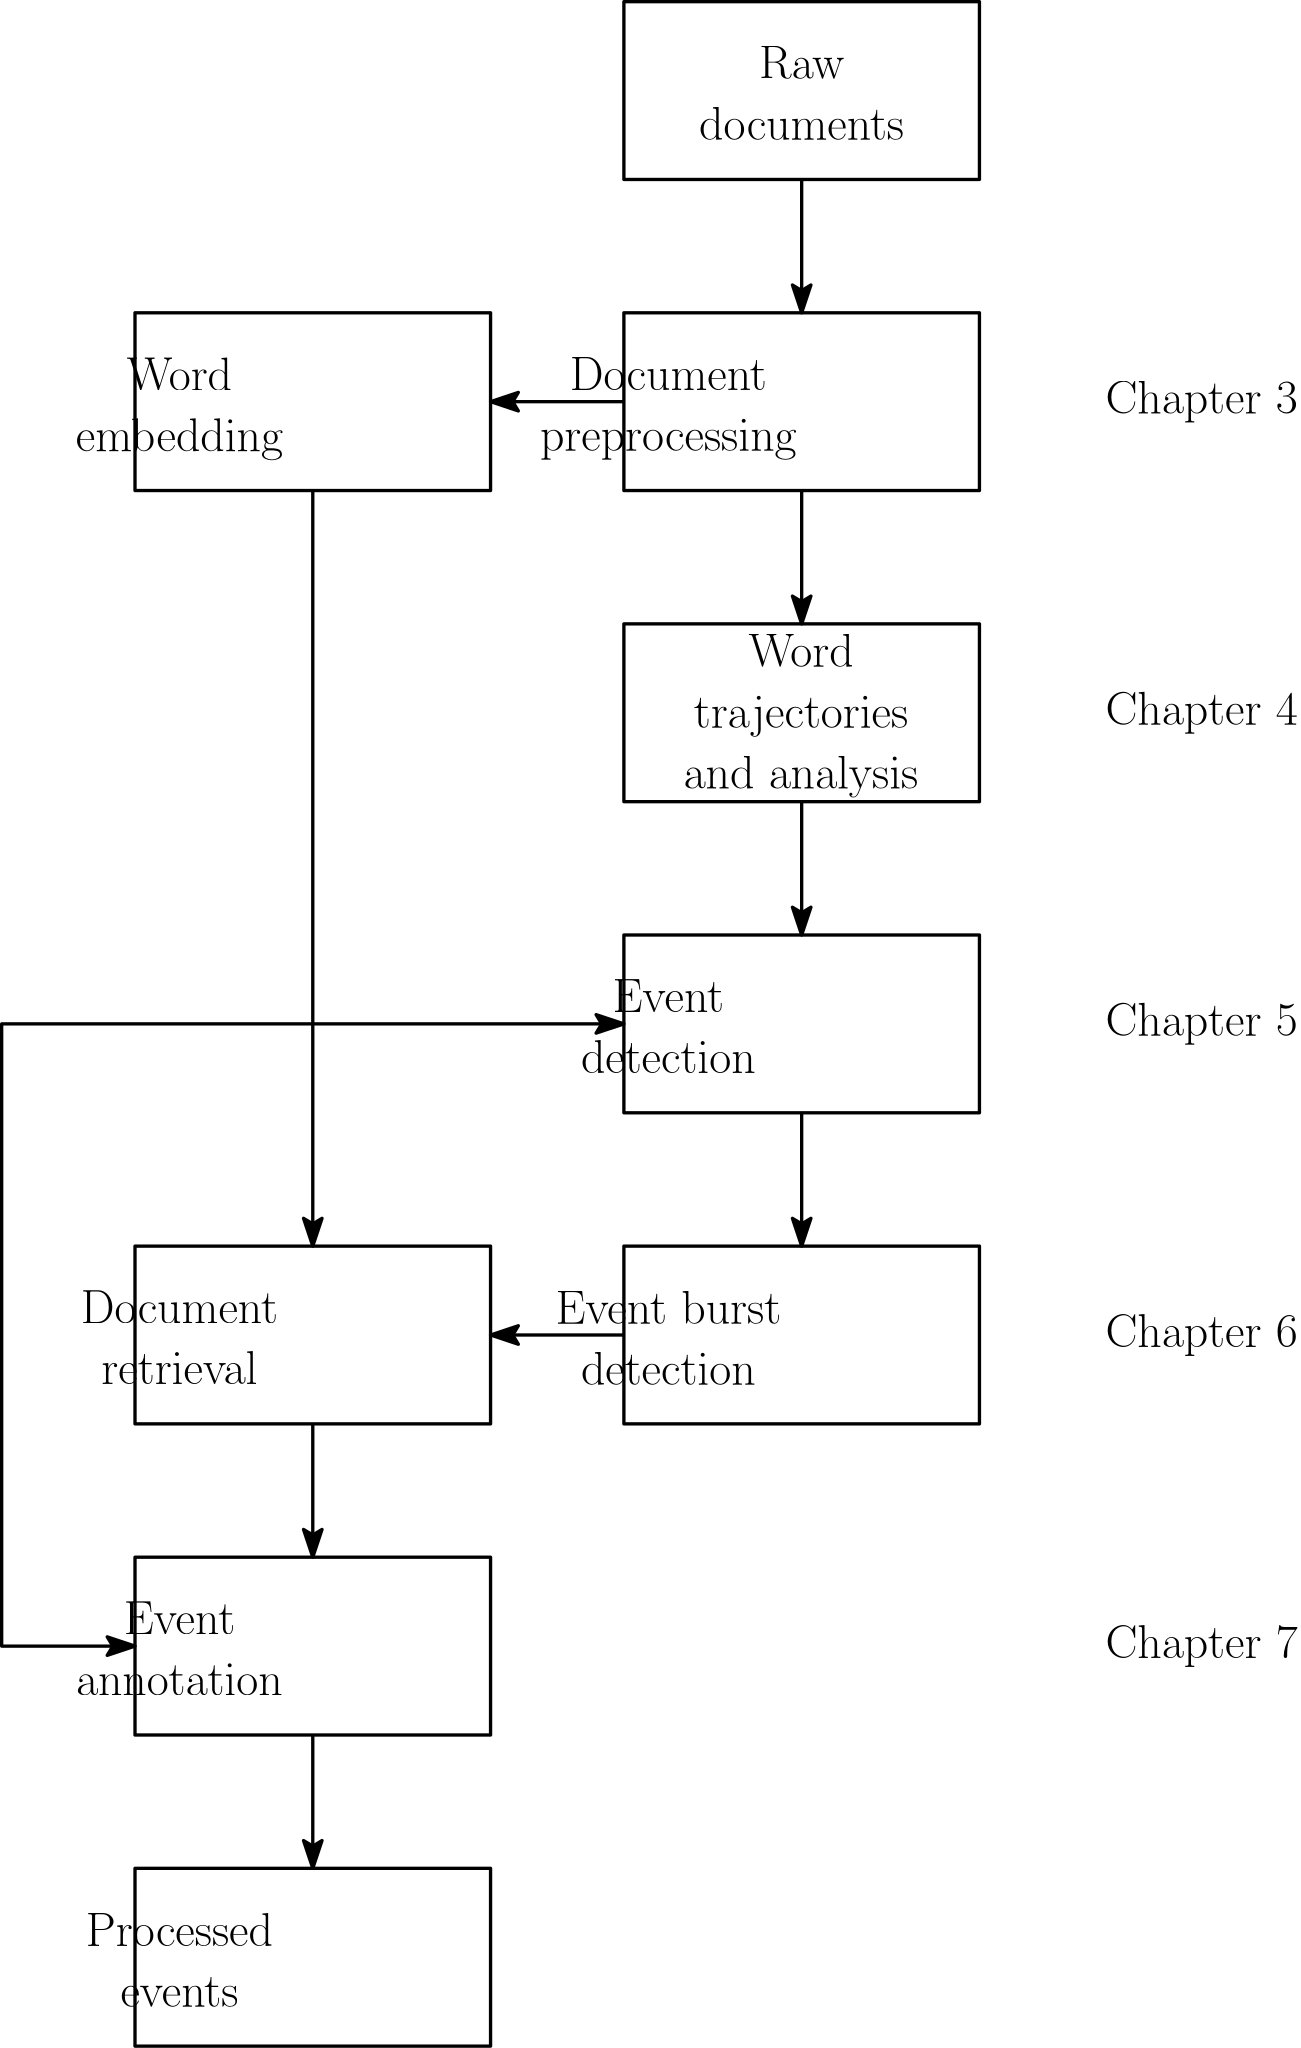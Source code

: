 <?xml version="1.0"?>
<!DOCTYPE ipe SYSTEM "ipe.dtd">
<ipe version="70206" creator="Ipe 7.2.7">
<info created="D:20170501212726" modified="D:20170530103625"/>
<ipestyle name="basic">
<symbol name="arrow/arc(spx)">
<path stroke="sym-stroke" fill="sym-stroke" pen="sym-pen">
0 0 m
-1 0.333 l
-1 -0.333 l
h
</path>
</symbol>
<symbol name="arrow/farc(spx)">
<path stroke="sym-stroke" fill="white" pen="sym-pen">
0 0 m
-1 0.333 l
-1 -0.333 l
h
</path>
</symbol>
<symbol name="arrow/ptarc(spx)">
<path stroke="sym-stroke" fill="sym-stroke" pen="sym-pen">
0 0 m
-1 0.333 l
-0.8 0 l
-1 -0.333 l
h
</path>
</symbol>
<symbol name="arrow/fptarc(spx)">
<path stroke="sym-stroke" fill="white" pen="sym-pen">
0 0 m
-1 0.333 l
-0.8 0 l
-1 -0.333 l
h
</path>
</symbol>
<symbol name="mark/circle(sx)" transformations="translations">
<path fill="sym-stroke">
0.6 0 0 0.6 0 0 e
0.4 0 0 0.4 0 0 e
</path>
</symbol>
<symbol name="mark/disk(sx)" transformations="translations">
<path fill="sym-stroke">
0.6 0 0 0.6 0 0 e
</path>
</symbol>
<symbol name="mark/fdisk(sfx)" transformations="translations">
<group>
<path fill="sym-fill">
0.5 0 0 0.5 0 0 e
</path>
<path fill="sym-stroke" fillrule="eofill">
0.6 0 0 0.6 0 0 e
0.4 0 0 0.4 0 0 e
</path>
</group>
</symbol>
<symbol name="mark/box(sx)" transformations="translations">
<path fill="sym-stroke" fillrule="eofill">
-0.6 -0.6 m
0.6 -0.6 l
0.6 0.6 l
-0.6 0.6 l
h
-0.4 -0.4 m
0.4 -0.4 l
0.4 0.4 l
-0.4 0.4 l
h
</path>
</symbol>
<symbol name="mark/square(sx)" transformations="translations">
<path fill="sym-stroke">
-0.6 -0.6 m
0.6 -0.6 l
0.6 0.6 l
-0.6 0.6 l
h
</path>
</symbol>
<symbol name="mark/fsquare(sfx)" transformations="translations">
<group>
<path fill="sym-fill">
-0.5 -0.5 m
0.5 -0.5 l
0.5 0.5 l
-0.5 0.5 l
h
</path>
<path fill="sym-stroke" fillrule="eofill">
-0.6 -0.6 m
0.6 -0.6 l
0.6 0.6 l
-0.6 0.6 l
h
-0.4 -0.4 m
0.4 -0.4 l
0.4 0.4 l
-0.4 0.4 l
h
</path>
</group>
</symbol>
<symbol name="mark/cross(sx)" transformations="translations">
<group>
<path fill="sym-stroke">
-0.43 -0.57 m
0.57 0.43 l
0.43 0.57 l
-0.57 -0.43 l
h
</path>
<path fill="sym-stroke">
-0.43 0.57 m
0.57 -0.43 l
0.43 -0.57 l
-0.57 0.43 l
h
</path>
</group>
</symbol>
<symbol name="arrow/fnormal(spx)">
<path stroke="sym-stroke" fill="white" pen="sym-pen">
0 0 m
-1 0.333 l
-1 -0.333 l
h
</path>
</symbol>
<symbol name="arrow/pointed(spx)">
<path stroke="sym-stroke" fill="sym-stroke" pen="sym-pen">
0 0 m
-1 0.333 l
-0.8 0 l
-1 -0.333 l
h
</path>
</symbol>
<symbol name="arrow/fpointed(spx)">
<path stroke="sym-stroke" fill="white" pen="sym-pen">
0 0 m
-1 0.333 l
-0.8 0 l
-1 -0.333 l
h
</path>
</symbol>
<symbol name="arrow/linear(spx)">
<path stroke="sym-stroke" pen="sym-pen">
-1 0.333 m
0 0 l
-1 -0.333 l
</path>
</symbol>
<symbol name="arrow/fdouble(spx)">
<path stroke="sym-stroke" fill="white" pen="sym-pen">
0 0 m
-1 0.333 l
-1 -0.333 l
h
-1 0 m
-2 0.333 l
-2 -0.333 l
h
</path>
</symbol>
<symbol name="arrow/double(spx)">
<path stroke="sym-stroke" fill="sym-stroke" pen="sym-pen">
0 0 m
-1 0.333 l
-1 -0.333 l
h
-1 0 m
-2 0.333 l
-2 -0.333 l
h
</path>
</symbol>
<pen name="heavier" value="0.8"/>
<pen name="fat" value="1.2"/>
<pen name="ultrafat" value="2"/>
<symbolsize name="large" value="5"/>
<symbolsize name="small" value="2"/>
<symbolsize name="tiny" value="1.1"/>
<arrowsize name="large" value="10"/>
<arrowsize name="small" value="5"/>
<arrowsize name="tiny" value="3"/>
<color name="red" value="1 0 0"/>
<color name="green" value="0 1 0"/>
<color name="blue" value="0 0 1"/>
<color name="yellow" value="1 1 0"/>
<color name="orange" value="1 0.647 0"/>
<color name="gold" value="1 0.843 0"/>
<color name="purple" value="0.627 0.125 0.941"/>
<color name="gray" value="0.745"/>
<color name="brown" value="0.647 0.165 0.165"/>
<color name="navy" value="0 0 0.502"/>
<color name="pink" value="1 0.753 0.796"/>
<color name="seagreen" value="0.18 0.545 0.341"/>
<color name="turquoise" value="0.251 0.878 0.816"/>
<color name="violet" value="0.933 0.51 0.933"/>
<color name="darkblue" value="0 0 0.545"/>
<color name="darkcyan" value="0 0.545 0.545"/>
<color name="darkgray" value="0.663"/>
<color name="darkgreen" value="0 0.392 0"/>
<color name="darkmagenta" value="0.545 0 0.545"/>
<color name="darkorange" value="1 0.549 0"/>
<color name="darkred" value="0.545 0 0"/>
<color name="lightblue" value="0.678 0.847 0.902"/>
<color name="lightcyan" value="0.878 1 1"/>
<color name="lightgray" value="0.827"/>
<color name="lightgreen" value="0.565 0.933 0.565"/>
<color name="lightyellow" value="1 1 0.878"/>
<dashstyle name="dashed" value="[4] 0"/>
<dashstyle name="dotted" value="[1 3] 0"/>
<dashstyle name="dash dotted" value="[4 2 1 2] 0"/>
<dashstyle name="dash dot dotted" value="[4 2 1 2 1 2] 0"/>
<textsize name="large" value="\large"/>
<textsize name="Large" value="\Large"/>
<textsize name="LARGE" value="\LARGE"/>
<textsize name="huge" value="\huge"/>
<textsize name="Huge" value="\Huge"/>
<textsize name="small" value="\small"/>
<textsize name="footnote" value="\footnotesize"/>
<textsize name="tiny" value="\tiny"/>
<textstyle name="center" begin="\begin{center}" end="\end{center}"/>
<textstyle name="itemize" begin="\begin{itemize}" end="\end{itemize}"/>
<textstyle name="item" begin="\begin{itemize}\item{}" end="\end{itemize}"/>
<gridsize name="4 pts" value="4"/>
<gridsize name="8 pts (~3 mm)" value="8"/>
<gridsize name="16 pts (~6 mm)" value="16"/>
<gridsize name="32 pts (~12 mm)" value="32"/>
<gridsize name="10 pts (~3.5 mm)" value="10"/>
<gridsize name="20 pts (~7 mm)" value="20"/>
<gridsize name="14 pts (~5 mm)" value="14"/>
<gridsize name="28 pts (~10 mm)" value="28"/>
<gridsize name="56 pts (~20 mm)" value="56"/>
<anglesize name="90 deg" value="90"/>
<anglesize name="60 deg" value="60"/>
<anglesize name="45 deg" value="45"/>
<anglesize name="30 deg" value="30"/>
<anglesize name="22.5 deg" value="22.5"/>
<opacity name="10%" value="0.1"/>
<opacity name="30%" value="0.3"/>
<opacity name="50%" value="0.5"/>
<opacity name="75%" value="0.75"/>
<tiling name="falling" angle="-60" step="4" width="1"/>
<tiling name="rising" angle="30" step="4" width="1"/>
</ipestyle>
<page>
<layer name="alpha"/>
<view layers="alpha" active="alpha"/>
<path layer="alpha" matrix="1 0 0 0.5 96 256" stroke="black" pen="fat">
192 576 m
192 448 l
320 448 l
320 576 l
h
</path>
<text matrix="1 0 0 1 -144 -176" transformations="translations" pos="272 368" stroke="black" type="minipage" width="96" height="19.319" depth="14.36" halign="center" valign="top" size="LARGE">\centering
Event annotation</text>
<path matrix="1.14286 0 0 1 -198.857 -176" stroke="black" pen="fat">
272 384 m
272 320 l
384 320 l
384 384 l
h
</path>
<text matrix="1 0 0 1 -352 -112" transformations="translations" pos="480 752" stroke="black" type="minipage" width="96" height="21.082" depth="16.14" halign="center" valign="top" size="LARGE">\centering
Word embedding</text>
<text matrix="1 0 0 1 -176 -48" transformations="translations" pos="480 688" stroke="black" type="minipage" width="96" height="20.988" depth="16.04" halign="center" valign="top" size="LARGE">\centering
Document preprocessing</text>
<path matrix="1.33333 0 0 1 -96 -112" stroke="black" pen="fat">
384 768 m
384 704 l
288 704 l
288 768 l
h
</path>
<text matrix="1 0 0 1 192 -144" transformations="translations" pos="112 560" stroke="black" type="minipage" width="96" height="19.319" depth="14.36" halign="center" valign="top" size="LARGE">\centering
Event detection</text>
<path matrix="1.33333 0 0 1 160 -144" stroke="black" pen="fat">
96 576 m
96 512 l
192 512 l
192 576 l
h
</path>
<path matrix="1.14286 0 0 1 -107.429 -96" stroke="black" pen="fat">
192 752 m
192 688 l
304 688 l
304 752 l
h
</path>
<path matrix="1 0 0 1 96 -64" stroke="black" pen="fat">
192 832 m
192 768 l
320 768 l
320 832 l
h
</path>
<text matrix="1 0 0 1 -32 -128" transformations="translations" pos="336 432" stroke="black" type="minipage" width="96" height="19.413" depth="14.46" halign="center" valign="top" size="LARGE">\centering
Event burst detection</text>
<text matrix="1 0 0 1 -16 -160" transformations="translations" pos="144 464" stroke="black" type="minipage" width="96" height="19.319" depth="14.36" halign="center" valign="top" size="LARGE">\centering
Document retrieval</text>
<path matrix="1.14286 0 0 1 -77.7143 -128" stroke="black" pen="fat">
320 448 m
320 384 l
432 384 l
432 448 l
h
</path>
<path matrix="1.14286 0 0 1 38.8571 -48" stroke="black" pen="fat">
64 368 m
64 304 l
176 304 l
176 368 l
h
</path>
<path matrix="1 0 0 1.21429 32 -224" stroke="black" pen="fat" arrow="pointed/large">
144 672 m
144 448 l
</path>
<path matrix="1 0 0 1.5 32 -320" stroke="black" pen="fat" arrow="pointed/large">
144 384 m
144 352 l
</path>
<path matrix="1 0 0 1.5 48 -352" stroke="black" pen="fat" arrow="pointed/large">
304 480 m
304 448 l
</path>
<path matrix="1 0 0 1.5 48 -384" stroke="black" pen="fat" arrow="pointed/large">
304 576 m
304 544 l
</path>
<path matrix="1 0 0 1.5 48 -416" stroke="black" pen="fat" arrow="pointed/large">
304 672 m
304 640 l
</path>
<path matrix="1 0 0 1.5 48 -448" stroke="black" pen="fat" arrow="pointed/large">
304 768 m
304 736 l
</path>
<path matrix="1.5 0 0 1 -72 -80" stroke="black" pen="fat" arrow="pointed/large">
240 704 m
208 704 l
</path>
<path matrix="1.5 0 0 1 -72 -128" stroke="black" pen="fat" arrow="pointed/large">
240 416 m
208 416 l
</path>
<text matrix="1 0 0 1 96 -96" transformations="translations" pos="400 720" stroke="black" type="label" width="69.259" height="11.954" depth="3.35" halign="center" valign="center" size="LARGE">Chapter 3</text>
<text matrix="1 0 0 1 96 -112" transformations="translations" pos="400 624" stroke="black" type="label" width="69.259" height="11.954" depth="3.35" halign="center" valign="center" size="LARGE">Chapter 4</text>
<text matrix="1 0 0 1 96 -128" transformations="translations" pos="400 528" stroke="black" type="label" width="69.259" height="11.954" depth="3.35" halign="center" valign="center" size="LARGE">Chapter 5</text>
<text matrix="1 0 0 1 80 -144" transformations="translations" pos="416 432" stroke="black" type="label" width="69.259" height="11.954" depth="3.35" halign="center" valign="center" size="LARGE">Chapter 6</text>
<text matrix="1 0 0 1 112 -160" transformations="translations" pos="384 336" stroke="black" type="label" width="69.259" height="11.954" depth="3.35" halign="center" valign="center" size="LARGE">Chapter 7</text>
<path matrix="1 0 0 1 32 -64" stroke="black" pen="fat" arrow="pointed/large">
144 464 m
256 464 l
</path>
<text matrix="1 0 0 1 -144 -32" transformations="translations" pos="448 784" stroke="black" type="minipage" width="96" height="19.319" depth="14.36" valign="top" size="LARGE">\centering
Raw documents</text>
<text matrix="1 0 0 1 -160.216 -83.5013" transformations="translations" pos="464 624" stroke="black" type="minipage" width="96" height="32.029" depth="27.11" valign="top" size="LARGE">\centering
Word trajectories and analysis</text>
<path matrix="1 0 0 1 0 -32" stroke="black" pen="fat" arrow="pointed/large">
176 432 m
64 432 l
64 208 l
112 208 l
</path>
<path matrix="1 0 0 1.5 32 -432" stroke="black" pen="fat" arrow="pointed/large">
144 384 m
144 352 l
</path>
<text matrix="1 0 0 1 -16 -384" transformations="translations" pos="144 464" stroke="black" type="minipage" width="96" height="19.413" depth="14.46" halign="center" valign="top" size="LARGE">\centering
Processed events</text>
<path matrix="1.14286 0 0 1 38.8571 -272" stroke="black" pen="fat">
64 368 m
64 304 l
176 304 l
176 368 l
h
</path>
</page>
</ipe>
